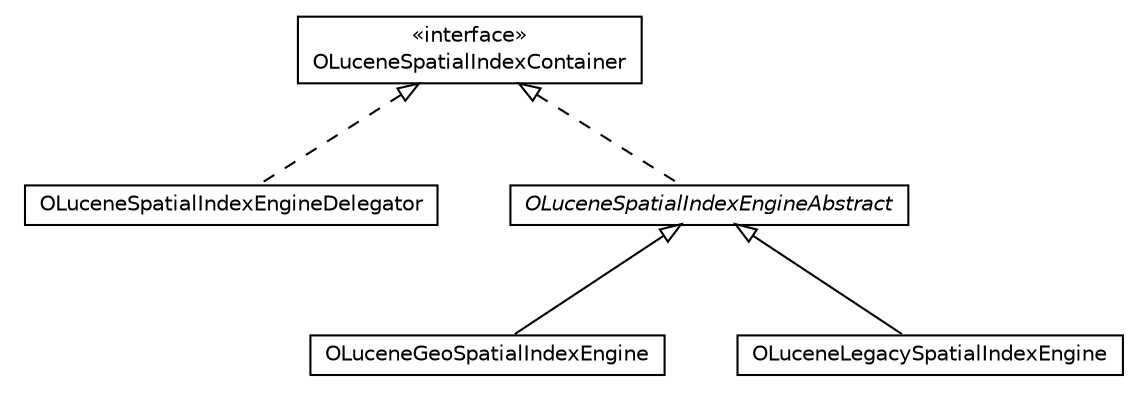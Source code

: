 #!/usr/local/bin/dot
#
# Class diagram 
# Generated by UMLGraph version R5_6-24-gf6e263 (http://www.umlgraph.org/)
#

digraph G {
	edge [fontname="Helvetica",fontsize=10,labelfontname="Helvetica",labelfontsize=10];
	node [fontname="Helvetica",fontsize=10,shape=plaintext];
	nodesep=0.25;
	ranksep=0.5;
	// com.orientechnologies.spatial.engine.OLuceneSpatialIndexEngineDelegator
	c673610 [label=<<table title="com.orientechnologies.spatial.engine.OLuceneSpatialIndexEngineDelegator" border="0" cellborder="1" cellspacing="0" cellpadding="2" port="p" href="./OLuceneSpatialIndexEngineDelegator.html">
		<tr><td><table border="0" cellspacing="0" cellpadding="1">
<tr><td align="center" balign="center"> OLuceneSpatialIndexEngineDelegator </td></tr>
		</table></td></tr>
		</table>>, URL="./OLuceneSpatialIndexEngineDelegator.html", fontname="Helvetica", fontcolor="black", fontsize=10.0];
	// com.orientechnologies.spatial.engine.OLuceneGeoSpatialIndexEngine
	c673611 [label=<<table title="com.orientechnologies.spatial.engine.OLuceneGeoSpatialIndexEngine" border="0" cellborder="1" cellspacing="0" cellpadding="2" port="p" href="./OLuceneGeoSpatialIndexEngine.html">
		<tr><td><table border="0" cellspacing="0" cellpadding="1">
<tr><td align="center" balign="center"> OLuceneGeoSpatialIndexEngine </td></tr>
		</table></td></tr>
		</table>>, URL="./OLuceneGeoSpatialIndexEngine.html", fontname="Helvetica", fontcolor="black", fontsize=10.0];
	// com.orientechnologies.spatial.engine.OLuceneSpatialIndexEngineAbstract
	c673612 [label=<<table title="com.orientechnologies.spatial.engine.OLuceneSpatialIndexEngineAbstract" border="0" cellborder="1" cellspacing="0" cellpadding="2" port="p" href="./OLuceneSpatialIndexEngineAbstract.html">
		<tr><td><table border="0" cellspacing="0" cellpadding="1">
<tr><td align="center" balign="center"><font face="Helvetica-Oblique"> OLuceneSpatialIndexEngineAbstract </font></td></tr>
		</table></td></tr>
		</table>>, URL="./OLuceneSpatialIndexEngineAbstract.html", fontname="Helvetica", fontcolor="black", fontsize=10.0];
	// com.orientechnologies.spatial.engine.OLuceneLegacySpatialIndexEngine
	c673613 [label=<<table title="com.orientechnologies.spatial.engine.OLuceneLegacySpatialIndexEngine" border="0" cellborder="1" cellspacing="0" cellpadding="2" port="p" href="./OLuceneLegacySpatialIndexEngine.html">
		<tr><td><table border="0" cellspacing="0" cellpadding="1">
<tr><td align="center" balign="center"> OLuceneLegacySpatialIndexEngine </td></tr>
		</table></td></tr>
		</table>>, URL="./OLuceneLegacySpatialIndexEngine.html", fontname="Helvetica", fontcolor="black", fontsize=10.0];
	// com.orientechnologies.spatial.engine.OLuceneSpatialIndexContainer
	c673614 [label=<<table title="com.orientechnologies.spatial.engine.OLuceneSpatialIndexContainer" border="0" cellborder="1" cellspacing="0" cellpadding="2" port="p" href="./OLuceneSpatialIndexContainer.html">
		<tr><td><table border="0" cellspacing="0" cellpadding="1">
<tr><td align="center" balign="center"> &#171;interface&#187; </td></tr>
<tr><td align="center" balign="center"> OLuceneSpatialIndexContainer </td></tr>
		</table></td></tr>
		</table>>, URL="./OLuceneSpatialIndexContainer.html", fontname="Helvetica", fontcolor="black", fontsize=10.0];
	//com.orientechnologies.spatial.engine.OLuceneSpatialIndexEngineDelegator implements com.orientechnologies.spatial.engine.OLuceneSpatialIndexContainer
	c673614:p -> c673610:p [dir=back,arrowtail=empty,style=dashed];
	//com.orientechnologies.spatial.engine.OLuceneGeoSpatialIndexEngine extends com.orientechnologies.spatial.engine.OLuceneSpatialIndexEngineAbstract
	c673612:p -> c673611:p [dir=back,arrowtail=empty];
	//com.orientechnologies.spatial.engine.OLuceneSpatialIndexEngineAbstract implements com.orientechnologies.spatial.engine.OLuceneSpatialIndexContainer
	c673614:p -> c673612:p [dir=back,arrowtail=empty,style=dashed];
	//com.orientechnologies.spatial.engine.OLuceneLegacySpatialIndexEngine extends com.orientechnologies.spatial.engine.OLuceneSpatialIndexEngineAbstract
	c673612:p -> c673613:p [dir=back,arrowtail=empty];
}

